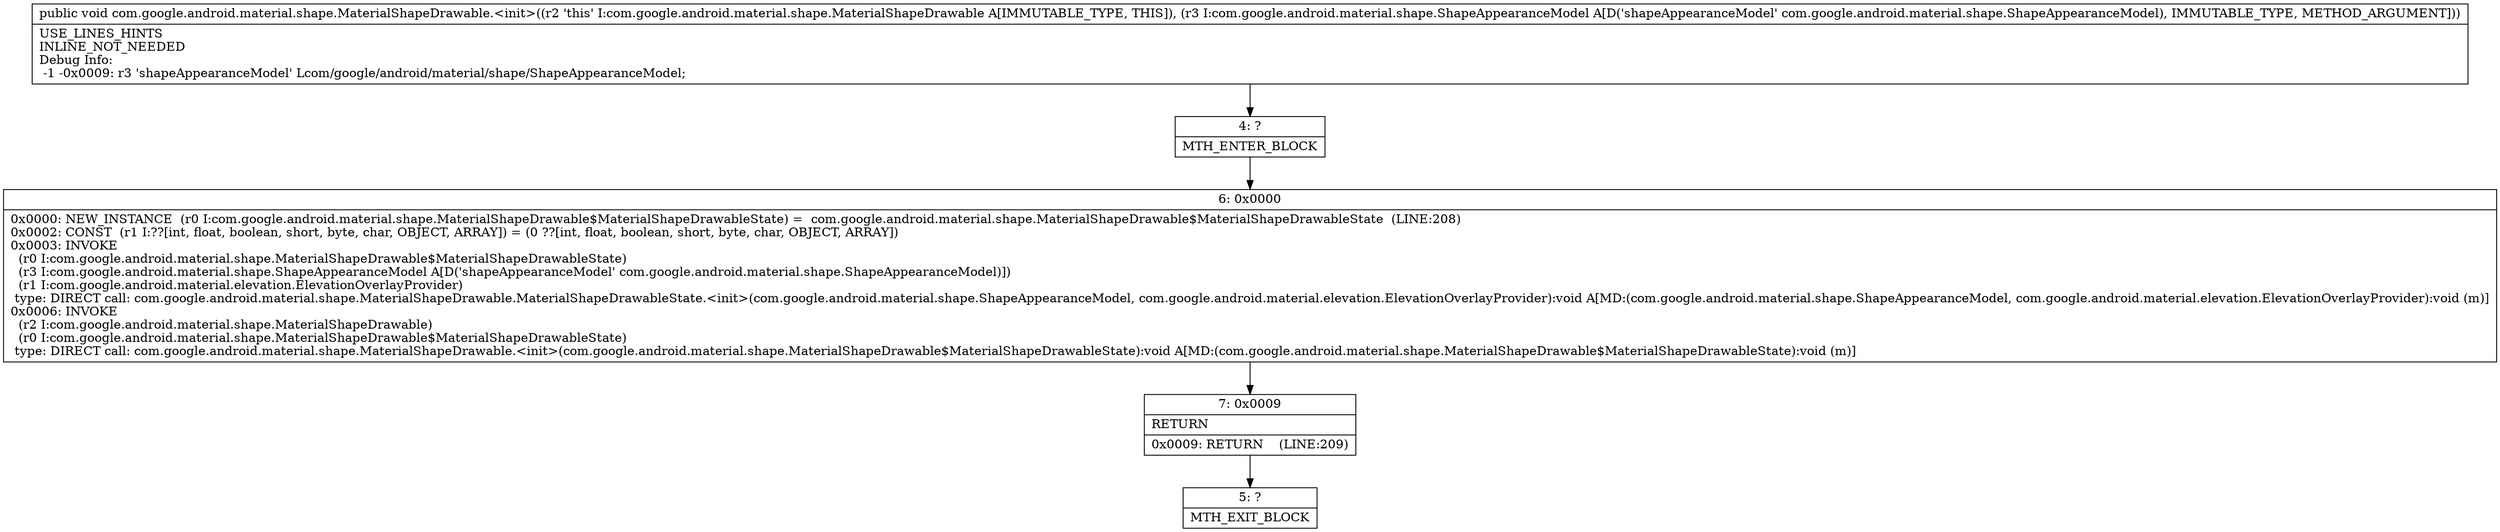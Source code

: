 digraph "CFG forcom.google.android.material.shape.MaterialShapeDrawable.\<init\>(Lcom\/google\/android\/material\/shape\/ShapeAppearanceModel;)V" {
Node_4 [shape=record,label="{4\:\ ?|MTH_ENTER_BLOCK\l}"];
Node_6 [shape=record,label="{6\:\ 0x0000|0x0000: NEW_INSTANCE  (r0 I:com.google.android.material.shape.MaterialShapeDrawable$MaterialShapeDrawableState) =  com.google.android.material.shape.MaterialShapeDrawable$MaterialShapeDrawableState  (LINE:208)\l0x0002: CONST  (r1 I:??[int, float, boolean, short, byte, char, OBJECT, ARRAY]) = (0 ??[int, float, boolean, short, byte, char, OBJECT, ARRAY]) \l0x0003: INVOKE  \l  (r0 I:com.google.android.material.shape.MaterialShapeDrawable$MaterialShapeDrawableState)\l  (r3 I:com.google.android.material.shape.ShapeAppearanceModel A[D('shapeAppearanceModel' com.google.android.material.shape.ShapeAppearanceModel)])\l  (r1 I:com.google.android.material.elevation.ElevationOverlayProvider)\l type: DIRECT call: com.google.android.material.shape.MaterialShapeDrawable.MaterialShapeDrawableState.\<init\>(com.google.android.material.shape.ShapeAppearanceModel, com.google.android.material.elevation.ElevationOverlayProvider):void A[MD:(com.google.android.material.shape.ShapeAppearanceModel, com.google.android.material.elevation.ElevationOverlayProvider):void (m)]\l0x0006: INVOKE  \l  (r2 I:com.google.android.material.shape.MaterialShapeDrawable)\l  (r0 I:com.google.android.material.shape.MaterialShapeDrawable$MaterialShapeDrawableState)\l type: DIRECT call: com.google.android.material.shape.MaterialShapeDrawable.\<init\>(com.google.android.material.shape.MaterialShapeDrawable$MaterialShapeDrawableState):void A[MD:(com.google.android.material.shape.MaterialShapeDrawable$MaterialShapeDrawableState):void (m)]\l}"];
Node_7 [shape=record,label="{7\:\ 0x0009|RETURN\l|0x0009: RETURN    (LINE:209)\l}"];
Node_5 [shape=record,label="{5\:\ ?|MTH_EXIT_BLOCK\l}"];
MethodNode[shape=record,label="{public void com.google.android.material.shape.MaterialShapeDrawable.\<init\>((r2 'this' I:com.google.android.material.shape.MaterialShapeDrawable A[IMMUTABLE_TYPE, THIS]), (r3 I:com.google.android.material.shape.ShapeAppearanceModel A[D('shapeAppearanceModel' com.google.android.material.shape.ShapeAppearanceModel), IMMUTABLE_TYPE, METHOD_ARGUMENT]))  | USE_LINES_HINTS\lINLINE_NOT_NEEDED\lDebug Info:\l  \-1 \-0x0009: r3 'shapeAppearanceModel' Lcom\/google\/android\/material\/shape\/ShapeAppearanceModel;\l}"];
MethodNode -> Node_4;Node_4 -> Node_6;
Node_6 -> Node_7;
Node_7 -> Node_5;
}

